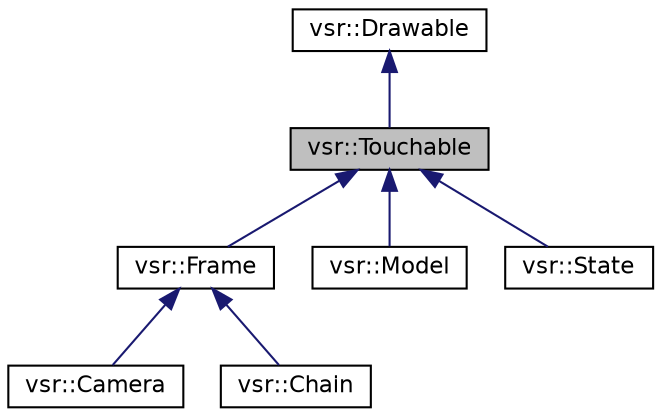 digraph G
{
  edge [fontname="Helvetica",fontsize="11",labelfontname="Helvetica",labelfontsize="11"];
  node [fontname="Helvetica",fontsize="11",shape=record];
  Node1 [label="vsr::Touchable",height=0.2,width=0.4,color="black", fillcolor="grey75", style="filled" fontcolor="black"];
  Node2 -> Node1 [dir="back",color="midnightblue",fontsize="11",style="solid",fontname="Helvetica"];
  Node2 [label="vsr::Drawable",height=0.2,width=0.4,color="black", fillcolor="white", style="filled",URL="$classvsr_1_1_drawable.html"];
  Node1 -> Node3 [dir="back",color="midnightblue",fontsize="11",style="solid",fontname="Helvetica"];
  Node3 [label="vsr::Frame",height=0.2,width=0.4,color="black", fillcolor="white", style="filled",URL="$classvsr_1_1_frame.html"];
  Node3 -> Node4 [dir="back",color="midnightblue",fontsize="11",style="solid",fontname="Helvetica"];
  Node4 [label="vsr::Camera",height=0.2,width=0.4,color="black", fillcolor="white", style="filled",URL="$classvsr_1_1_camera.html"];
  Node3 -> Node5 [dir="back",color="midnightblue",fontsize="11",style="solid",fontname="Helvetica"];
  Node5 [label="vsr::Chain",height=0.2,width=0.4,color="black", fillcolor="white", style="filled",URL="$classvsr_1_1_chain.html"];
  Node1 -> Node6 [dir="back",color="midnightblue",fontsize="11",style="solid",fontname="Helvetica"];
  Node6 [label="vsr::Model",height=0.2,width=0.4,color="black", fillcolor="white", style="filled",URL="$classvsr_1_1_model.html"];
  Node1 -> Node7 [dir="back",color="midnightblue",fontsize="11",style="solid",fontname="Helvetica"];
  Node7 [label="vsr::State",height=0.2,width=0.4,color="black", fillcolor="white", style="filled",URL="$classvsr_1_1_state.html"];
}
